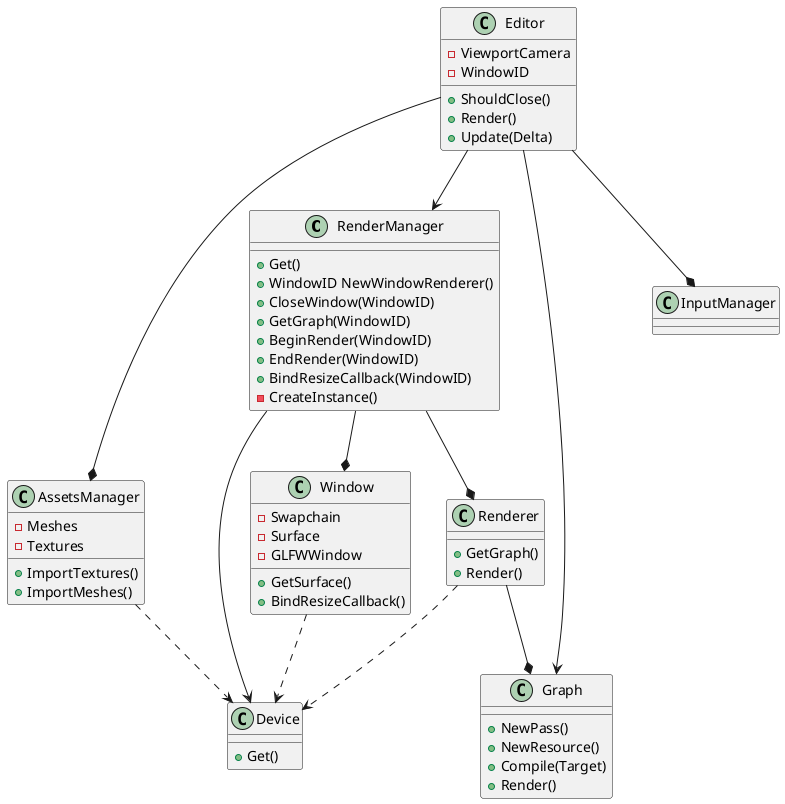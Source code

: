 @startuml

class RenderManager {
    + Get()
    + WindowID NewWindowRenderer()
    + CloseWindow(WindowID)
    + GetGraph(WindowID)
    + BeginRender(WindowID)
    + EndRender(WindowID)
    + BindResizeCallback(WindowID)
    - CreateInstance()
}

class Device {
    + Get()
}

class Renderer {
    + GetGraph()
    + Render()
}

class Graph {
    + NewPass()
    + NewResource()
    + Compile(Target)
    + Render()
}

Renderer --* Graph

class Window {
    + GetSurface()
    + BindResizeCallback()
    - Swapchain
    - Surface
    - GLFWWindow
}

RenderManager --* Renderer
RenderManager --* Window
RenderManager --> Device

Renderer ..> Device
Window ..> Device

class Editor {
    + ShouldClose()
    + Render()
    + Update(Delta)
    - ViewportCamera
    - WindowID
}

class AssetsManager {
    + ImportTextures()
    + ImportMeshes()
    - Meshes
    - Textures
}

Editor --> RenderManager
Editor --> Graph
Editor --* AssetsManager
Editor --* InputManager

AssetsManager ..> Device

@enduml
